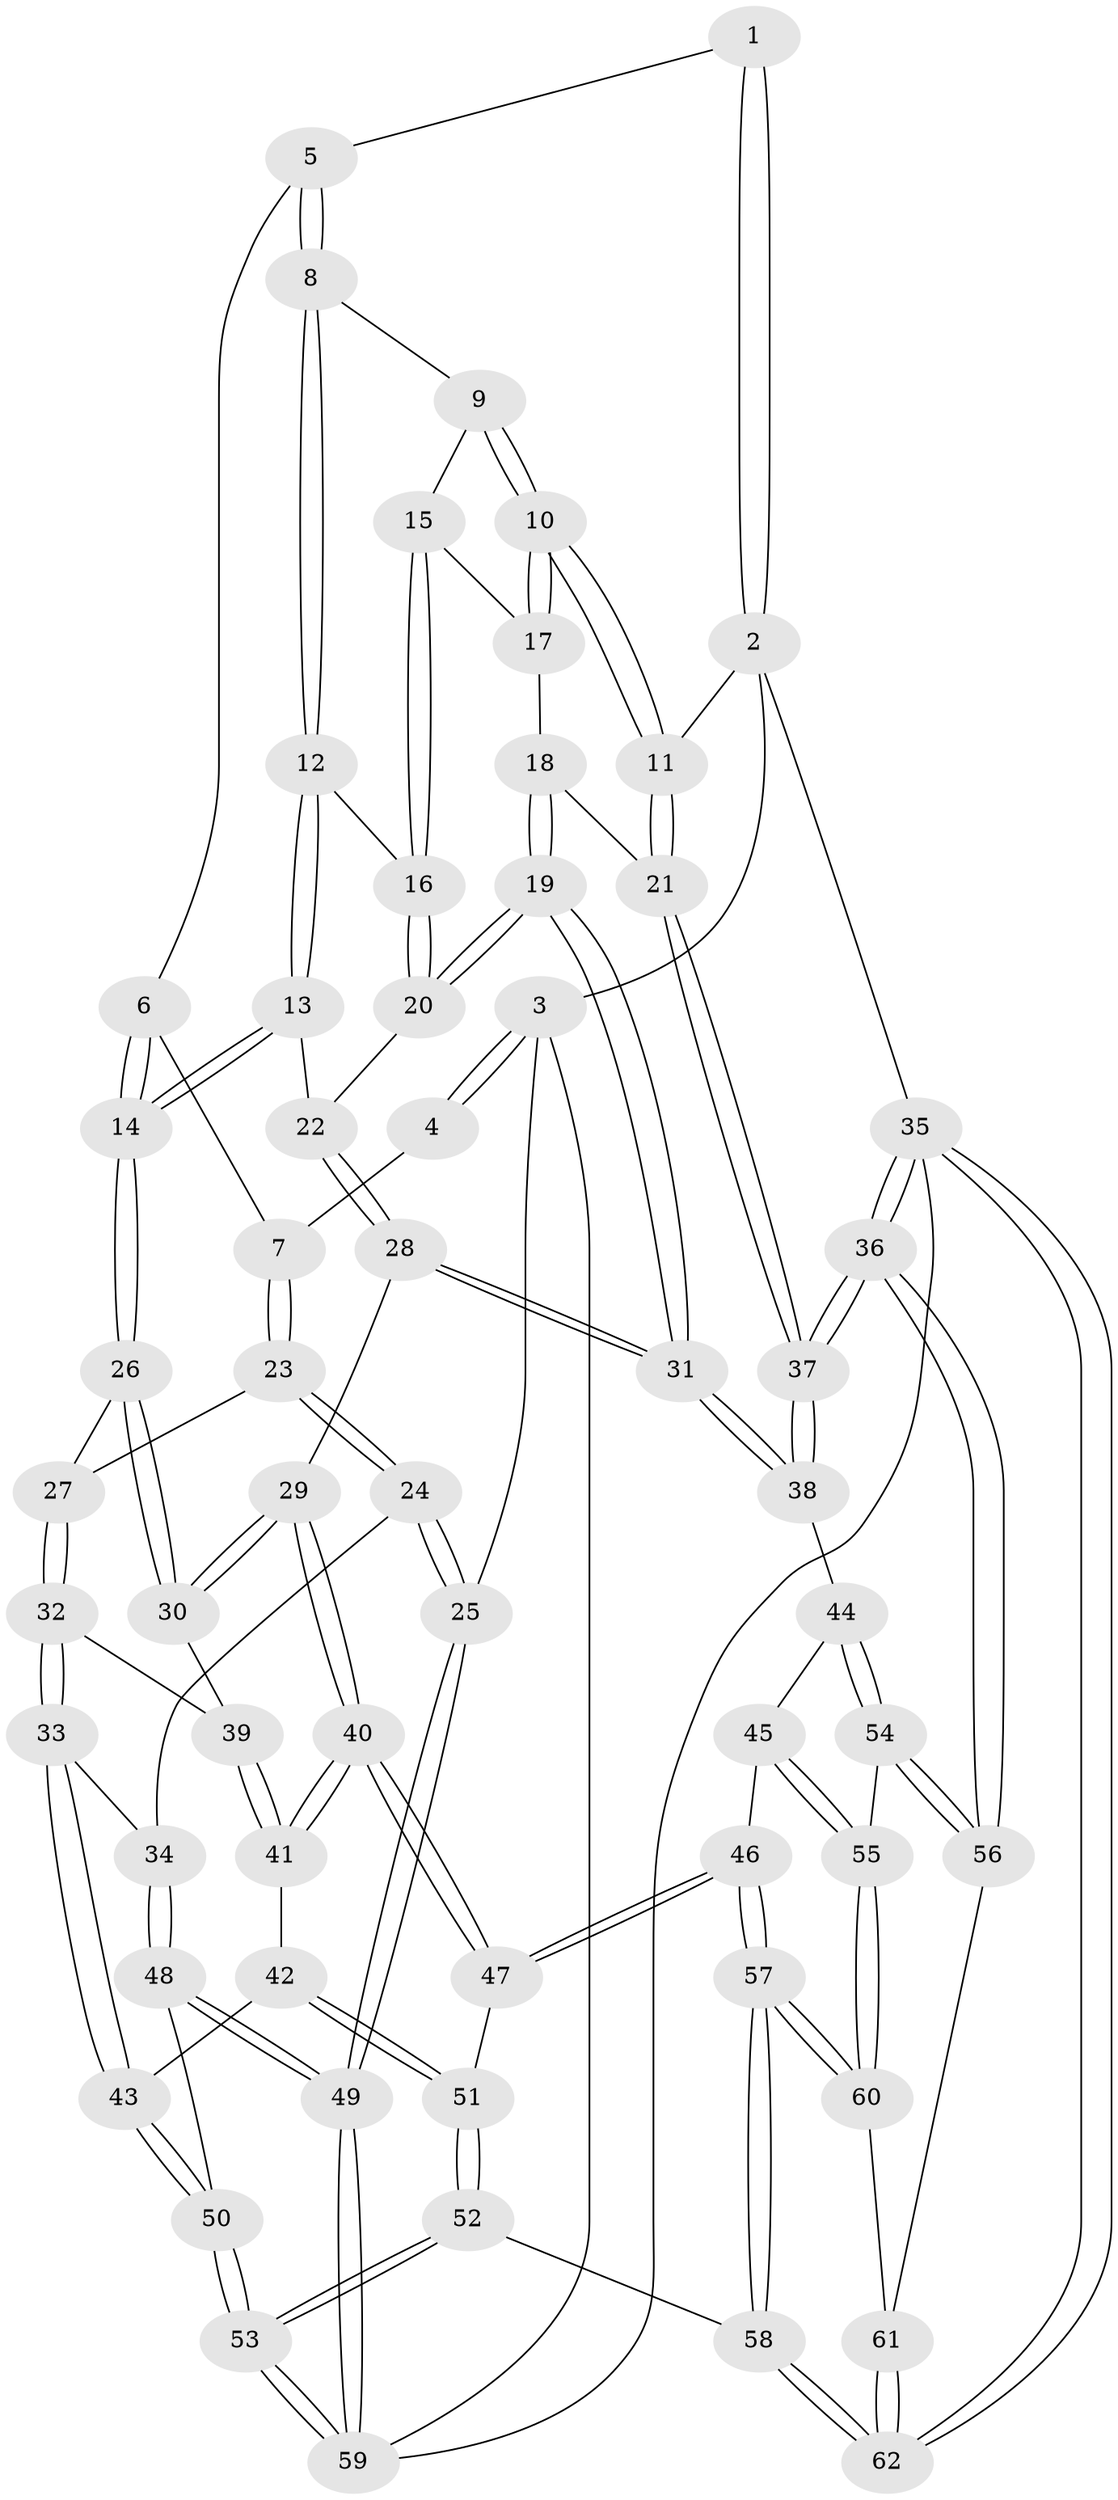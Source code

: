 // coarse degree distribution, {4: 0.47058823529411764, 7: 0.058823529411764705, 5: 0.4117647058823529, 3: 0.058823529411764705}
// Generated by graph-tools (version 1.1) at 2025/42/03/06/25 10:42:33]
// undirected, 62 vertices, 152 edges
graph export_dot {
graph [start="1"]
  node [color=gray90,style=filled];
  1 [pos="+0.5499782585735569+0"];
  2 [pos="+1+0"];
  3 [pos="+0+0"];
  4 [pos="+0.1516565151371274+0"];
  5 [pos="+0.5566367192906971+0"];
  6 [pos="+0.5245346978357358+0"];
  7 [pos="+0.23436645115607865+0.14170417433766155"];
  8 [pos="+0.620778285221643+0.005705607005295134"];
  9 [pos="+0.6910308215619712+0.05699022675243113"];
  10 [pos="+1+0"];
  11 [pos="+1+0"];
  12 [pos="+0.6143157851829255+0.12571980663279186"];
  13 [pos="+0.5403255897459731+0.23217432692150922"];
  14 [pos="+0.44126888899880723+0.23358472620714507"];
  15 [pos="+0.7495452261226014+0.12283193285557666"];
  16 [pos="+0.7193423865843751+0.18555537938717728"];
  17 [pos="+0.7783137884583838+0.11504986228018586"];
  18 [pos="+0.8517496120971381+0.20398132677101663"];
  19 [pos="+0.8291063779858756+0.3140247584014042"];
  20 [pos="+0.7170740351859798+0.20065286941938507"];
  21 [pos="+1+0"];
  22 [pos="+0.6159088651931608+0.26045565200734144"];
  23 [pos="+0.23550633241983474+0.16897044209860201"];
  24 [pos="+0+0.2927816278622769"];
  25 [pos="+0+0.28970573912533637"];
  26 [pos="+0.4111073061459449+0.2518019417260481"];
  27 [pos="+0.293426168835037+0.21198916557071995"];
  28 [pos="+0.6727658692274417+0.3955403910351303"];
  29 [pos="+0.60979003142941+0.44152317744482433"];
  30 [pos="+0.4153491677827108+0.2758567388684636"];
  31 [pos="+0.8664958980548375+0.4108314143685358"];
  32 [pos="+0.21651555012469006+0.44767316214722963"];
  33 [pos="+0.2148591026515846+0.4503062719520014"];
  34 [pos="+0.13494175596194233+0.45199630360481113"];
  35 [pos="+1+1"];
  36 [pos="+1+0.9450259781896138"];
  37 [pos="+1+0.39417638530893395"];
  38 [pos="+0.913253009931272+0.444090801421464"];
  39 [pos="+0.40395180517662743+0.37492070213862916"];
  40 [pos="+0.5650769556534487+0.5320854862304443"];
  41 [pos="+0.4116933123375186+0.46123906875923043"];
  42 [pos="+0.3395387141662677+0.5366469708846406"];
  43 [pos="+0.29635803046529124+0.5410083824844532"];
  44 [pos="+0.871838471952526+0.5230305229547502"];
  45 [pos="+0.87109205213409+0.5236671493403425"];
  46 [pos="+0.5947657458648574+0.6256694725421494"];
  47 [pos="+0.5812288016308869+0.606547425011823"];
  48 [pos="+0.11884730267588094+0.5226336494950841"];
  49 [pos="+0+0.687013727642487"];
  50 [pos="+0.18961444520471707+0.692349377271118"];
  51 [pos="+0.4014362905571676+0.6238808299313481"];
  52 [pos="+0.28036956515172196+1"];
  53 [pos="+0.10155230094916805+1"];
  54 [pos="+0.9277926206348099+0.701481495596464"];
  55 [pos="+0.7616621398598948+0.7645957999692992"];
  56 [pos="+1+0.8068179998126332"];
  57 [pos="+0.6159187548685848+0.8840015344174748"];
  58 [pos="+0.5469423334714599+0.996508817565265"];
  59 [pos="+0+1"];
  60 [pos="+0.7062411135653041+0.842081218344748"];
  61 [pos="+0.8446073075047899+0.8409149131805196"];
  62 [pos="+1+1"];
  1 -- 2;
  1 -- 2;
  1 -- 5;
  2 -- 3;
  2 -- 11;
  2 -- 35;
  3 -- 4;
  3 -- 4;
  3 -- 25;
  3 -- 59;
  4 -- 7;
  5 -- 6;
  5 -- 8;
  5 -- 8;
  6 -- 7;
  6 -- 14;
  6 -- 14;
  7 -- 23;
  7 -- 23;
  8 -- 9;
  8 -- 12;
  8 -- 12;
  9 -- 10;
  9 -- 10;
  9 -- 15;
  10 -- 11;
  10 -- 11;
  10 -- 17;
  10 -- 17;
  11 -- 21;
  11 -- 21;
  12 -- 13;
  12 -- 13;
  12 -- 16;
  13 -- 14;
  13 -- 14;
  13 -- 22;
  14 -- 26;
  14 -- 26;
  15 -- 16;
  15 -- 16;
  15 -- 17;
  16 -- 20;
  16 -- 20;
  17 -- 18;
  18 -- 19;
  18 -- 19;
  18 -- 21;
  19 -- 20;
  19 -- 20;
  19 -- 31;
  19 -- 31;
  20 -- 22;
  21 -- 37;
  21 -- 37;
  22 -- 28;
  22 -- 28;
  23 -- 24;
  23 -- 24;
  23 -- 27;
  24 -- 25;
  24 -- 25;
  24 -- 34;
  25 -- 49;
  25 -- 49;
  26 -- 27;
  26 -- 30;
  26 -- 30;
  27 -- 32;
  27 -- 32;
  28 -- 29;
  28 -- 31;
  28 -- 31;
  29 -- 30;
  29 -- 30;
  29 -- 40;
  29 -- 40;
  30 -- 39;
  31 -- 38;
  31 -- 38;
  32 -- 33;
  32 -- 33;
  32 -- 39;
  33 -- 34;
  33 -- 43;
  33 -- 43;
  34 -- 48;
  34 -- 48;
  35 -- 36;
  35 -- 36;
  35 -- 62;
  35 -- 62;
  35 -- 59;
  36 -- 37;
  36 -- 37;
  36 -- 56;
  36 -- 56;
  37 -- 38;
  37 -- 38;
  38 -- 44;
  39 -- 41;
  39 -- 41;
  40 -- 41;
  40 -- 41;
  40 -- 47;
  40 -- 47;
  41 -- 42;
  42 -- 43;
  42 -- 51;
  42 -- 51;
  43 -- 50;
  43 -- 50;
  44 -- 45;
  44 -- 54;
  44 -- 54;
  45 -- 46;
  45 -- 55;
  45 -- 55;
  46 -- 47;
  46 -- 47;
  46 -- 57;
  46 -- 57;
  47 -- 51;
  48 -- 49;
  48 -- 49;
  48 -- 50;
  49 -- 59;
  49 -- 59;
  50 -- 53;
  50 -- 53;
  51 -- 52;
  51 -- 52;
  52 -- 53;
  52 -- 53;
  52 -- 58;
  53 -- 59;
  53 -- 59;
  54 -- 55;
  54 -- 56;
  54 -- 56;
  55 -- 60;
  55 -- 60;
  56 -- 61;
  57 -- 58;
  57 -- 58;
  57 -- 60;
  57 -- 60;
  58 -- 62;
  58 -- 62;
  60 -- 61;
  61 -- 62;
  61 -- 62;
}

